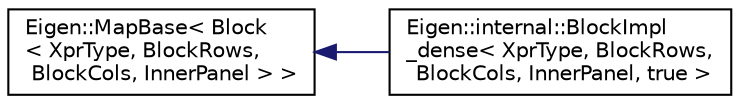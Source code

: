 digraph "Graphical Class Hierarchy"
{
  edge [fontname="Helvetica",fontsize="10",labelfontname="Helvetica",labelfontsize="10"];
  node [fontname="Helvetica",fontsize="10",shape=record];
  rankdir="LR";
  Node1 [label="Eigen::MapBase\< Block\l\< XprType, BlockRows,\l BlockCols, InnerPanel \> \>",height=0.2,width=0.4,color="black", fillcolor="white", style="filled",URL="$class_eigen_1_1_map_base.html"];
  Node1 -> Node2 [dir="back",color="midnightblue",fontsize="10",style="solid",fontname="Helvetica"];
  Node2 [label="Eigen::internal::BlockImpl\l_dense\< XprType, BlockRows,\l BlockCols, InnerPanel, true \>",height=0.2,width=0.4,color="black", fillcolor="white", style="filled",URL="$class_eigen_1_1internal_1_1_block_impl__dense_3_01_xpr_type_00_01_block_rows_00_01_block_cols_00_01_inner_panel_00_01true_01_4.html"];
}
